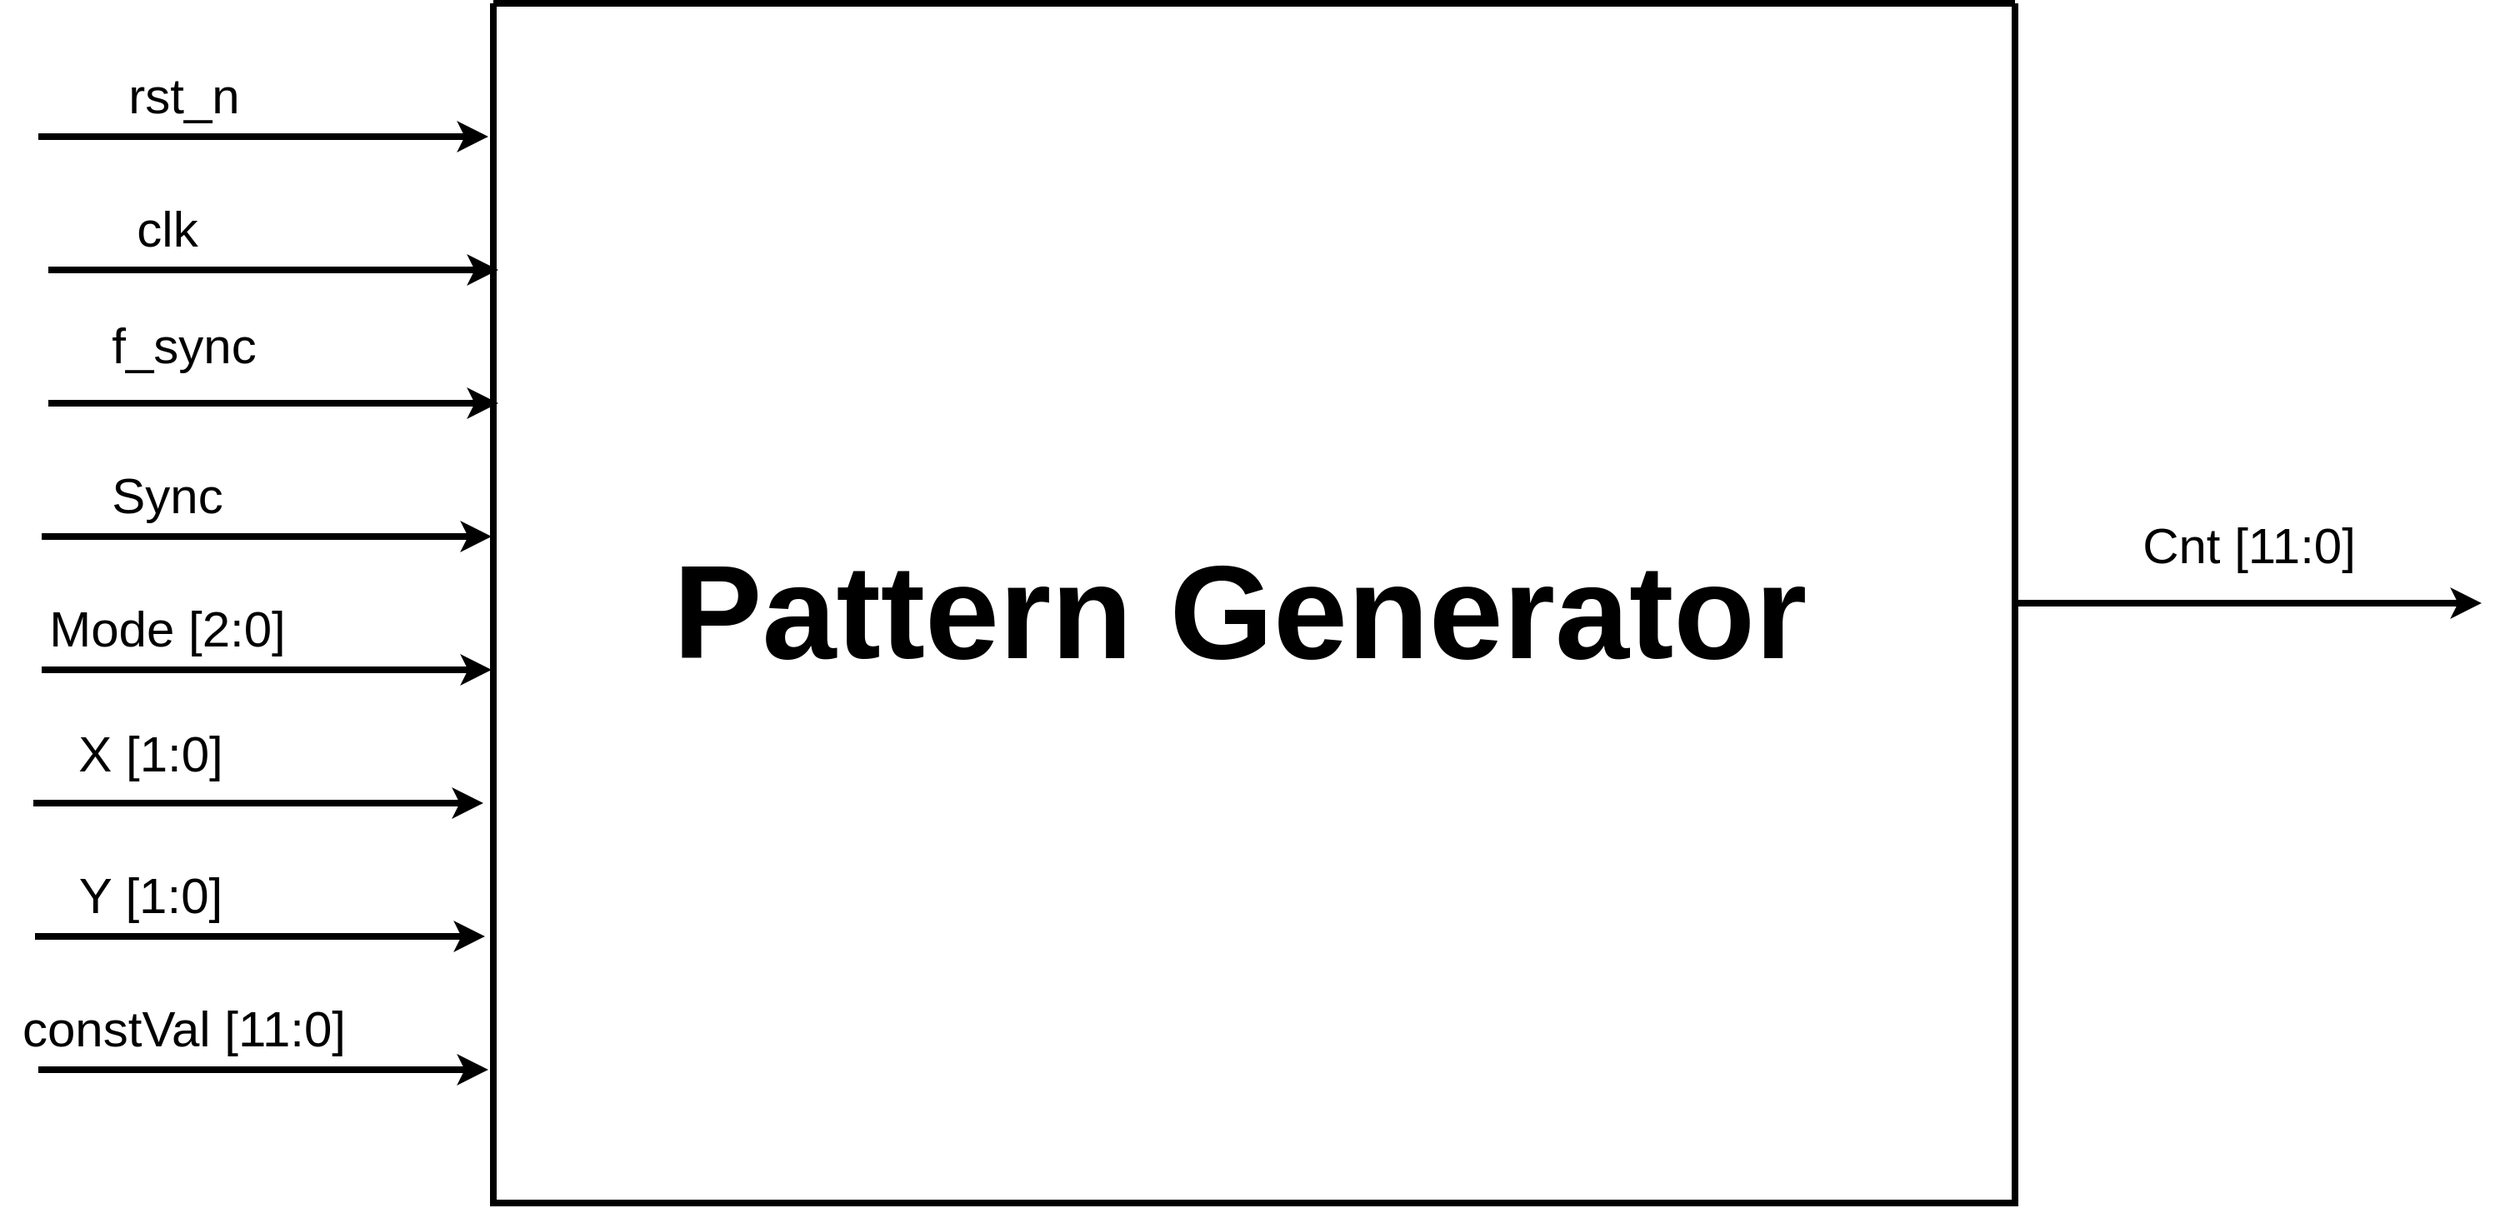 <mxfile version="24.8.3">
  <diagram name="Page-1" id="bXnuZXWvN6B_vQ7cFQM5">
    <mxGraphModel dx="2417" dy="968" grid="1" gridSize="10" guides="1" tooltips="1" connect="1" arrows="1" fold="1" page="1" pageScale="1" pageWidth="827" pageHeight="1169" background="#ffffff" math="0" shadow="0">
      <root>
        <mxCell id="0" />
        <mxCell id="1" parent="0" />
        <mxCell id="V9HJVicfxcj-Xi3RmbWV-10" value="&lt;font style=&quot;font-size: 30px;&quot;&gt;rst_n&lt;/font&gt;" style="text;html=1;align=center;verticalAlign=middle;resizable=0;points=[];autosize=1;strokeColor=none;fillColor=none;" parent="1" vertex="1">
          <mxGeometry x="-504" y="190" width="90" height="50" as="geometry" />
        </mxCell>
        <mxCell id="V9HJVicfxcj-Xi3RmbWV-12" value="&lt;font style=&quot;font-size: 30px;&quot;&gt;clk&lt;/font&gt;" style="text;html=1;align=center;verticalAlign=middle;resizable=0;points=[];autosize=1;strokeColor=none;fillColor=none;rotation=0;" parent="1" vertex="1">
          <mxGeometry x="-499" y="270" width="60" height="50" as="geometry" />
        </mxCell>
        <mxCell id="V9HJVicfxcj-Xi3RmbWV-14" value="&lt;font style=&quot;font-size: 30px;&quot;&gt;Sync&lt;/font&gt;" style="text;html=1;align=center;verticalAlign=middle;resizable=0;points=[];autosize=1;strokeColor=none;fillColor=none;" parent="1" vertex="1">
          <mxGeometry x="-514" y="430" width="90" height="50" as="geometry" />
        </mxCell>
        <mxCell id="V9HJVicfxcj-Xi3RmbWV-16" value="&lt;font style=&quot;font-size: 30px;&quot;&gt;f_sync&lt;/font&gt;" style="text;html=1;align=center;verticalAlign=middle;resizable=0;points=[];autosize=1;strokeColor=none;fillColor=none;" parent="1" vertex="1">
          <mxGeometry x="-514" y="340" width="110" height="50" as="geometry" />
        </mxCell>
        <mxCell id="V9HJVicfxcj-Xi3RmbWV-18" value="&lt;font style=&quot;font-size: 30px;&quot;&gt;Mode [2:0]&lt;/font&gt;" style="text;html=1;align=center;verticalAlign=middle;resizable=0;points=[];autosize=1;strokeColor=none;fillColor=none;" parent="1" vertex="1">
          <mxGeometry x="-554" y="510" width="170" height="50" as="geometry" />
        </mxCell>
        <mxCell id="V9HJVicfxcj-Xi3RmbWV-20" value="&lt;font style=&quot;font-size: 30px;&quot;&gt;X [1:0]&lt;/font&gt;" style="text;html=1;align=center;verticalAlign=middle;resizable=0;points=[];autosize=1;strokeColor=none;fillColor=none;" parent="1" vertex="1">
          <mxGeometry x="-534" y="585" width="110" height="50" as="geometry" />
        </mxCell>
        <mxCell id="V9HJVicfxcj-Xi3RmbWV-38" value="&lt;font style=&quot;font-size: 30px;&quot;&gt;Y [1:0]&lt;/font&gt;" style="text;html=1;align=center;verticalAlign=middle;resizable=0;points=[];autosize=1;strokeColor=none;fillColor=none;" parent="1" vertex="1">
          <mxGeometry x="-534" y="670" width="110" height="50" as="geometry" />
        </mxCell>
        <mxCell id="grZ6hcHH2rHkp3h9Grfc-10" value="" style="endArrow=classic;html=1;rounded=0;strokeWidth=4;" parent="1" edge="1">
          <mxGeometry width="50" height="50" relative="1" as="geometry">
            <mxPoint x="-546" y="800" as="sourcePoint" />
            <mxPoint x="-276" y="800" as="targetPoint" />
          </mxGeometry>
        </mxCell>
        <mxCell id="grZ6hcHH2rHkp3h9Grfc-12" value="&lt;font style=&quot;font-size: 30px;&quot;&gt;constVal [11:0]&lt;/font&gt;" style="text;html=1;align=center;verticalAlign=middle;resizable=0;points=[];autosize=1;strokeColor=none;fillColor=none;" parent="1" vertex="1">
          <mxGeometry x="-569" y="750" width="220" height="50" as="geometry" />
        </mxCell>
        <mxCell id="grZ6hcHH2rHkp3h9Grfc-35" value="" style="endArrow=classic;html=1;rounded=0;strokeWidth=4;" parent="1" edge="1">
          <mxGeometry width="50" height="50" relative="1" as="geometry">
            <mxPoint x="642" y="520" as="sourcePoint" />
            <mxPoint x="920" y="520" as="targetPoint" />
          </mxGeometry>
        </mxCell>
        <mxCell id="grZ6hcHH2rHkp3h9Grfc-36" value="&lt;font style=&quot;font-size: 30px;&quot;&gt;Cnt&amp;nbsp;&lt;/font&gt;&lt;span style=&quot;font-size: 30px;&quot;&gt;[11:0]&lt;/span&gt;" style="text;html=1;align=center;verticalAlign=middle;resizable=0;points=[];autosize=1;strokeColor=none;fillColor=none;" parent="1" vertex="1">
          <mxGeometry x="705.0" y="460" width="150" height="50" as="geometry" />
        </mxCell>
        <mxCell id="9O615eeIOiEBiYoucSlX-13" value="" style="swimlane;startSize=0;strokeWidth=4;" parent="1" vertex="1">
          <mxGeometry x="-273" y="160" width="913" height="720" as="geometry" />
        </mxCell>
        <mxCell id="9O615eeIOiEBiYoucSlX-14" value="&lt;font style=&quot;font-size: 80px;&quot;&gt;&lt;b&gt;Pattern Generator&lt;/b&gt;&lt;/font&gt;" style="text;html=1;align=center;verticalAlign=middle;whiteSpace=wrap;rounded=0;" parent="9O615eeIOiEBiYoucSlX-13" vertex="1">
          <mxGeometry x="23" y="225" width="850" height="280" as="geometry" />
        </mxCell>
        <mxCell id="RC9ZujHIaYgehxU97NYA-1" value="" style="endArrow=classic;html=1;rounded=0;strokeWidth=4;" parent="1" edge="1">
          <mxGeometry width="50" height="50" relative="1" as="geometry">
            <mxPoint x="-548" y="720" as="sourcePoint" />
            <mxPoint x="-278" y="720" as="targetPoint" />
          </mxGeometry>
        </mxCell>
        <mxCell id="RC9ZujHIaYgehxU97NYA-2" value="" style="endArrow=classic;html=1;rounded=0;strokeWidth=4;" parent="1" edge="1">
          <mxGeometry width="50" height="50" relative="1" as="geometry">
            <mxPoint x="-549" y="640" as="sourcePoint" />
            <mxPoint x="-279" y="640" as="targetPoint" />
          </mxGeometry>
        </mxCell>
        <mxCell id="RC9ZujHIaYgehxU97NYA-3" value="" style="endArrow=classic;html=1;rounded=0;strokeWidth=4;" parent="1" edge="1">
          <mxGeometry width="50" height="50" relative="1" as="geometry">
            <mxPoint x="-544" y="560" as="sourcePoint" />
            <mxPoint x="-274" y="560" as="targetPoint" />
          </mxGeometry>
        </mxCell>
        <mxCell id="RC9ZujHIaYgehxU97NYA-4" value="" style="endArrow=classic;html=1;rounded=0;strokeWidth=4;" parent="1" edge="1">
          <mxGeometry width="50" height="50" relative="1" as="geometry">
            <mxPoint x="-544" y="480" as="sourcePoint" />
            <mxPoint x="-274" y="480" as="targetPoint" />
          </mxGeometry>
        </mxCell>
        <mxCell id="RC9ZujHIaYgehxU97NYA-5" value="" style="endArrow=classic;html=1;rounded=0;strokeWidth=4;" parent="1" edge="1">
          <mxGeometry width="50" height="50" relative="1" as="geometry">
            <mxPoint x="-540" y="400" as="sourcePoint" />
            <mxPoint x="-270" y="400" as="targetPoint" />
          </mxGeometry>
        </mxCell>
        <mxCell id="RC9ZujHIaYgehxU97NYA-6" value="" style="endArrow=classic;html=1;rounded=0;strokeWidth=4;" parent="1" edge="1">
          <mxGeometry width="50" height="50" relative="1" as="geometry">
            <mxPoint x="-546" y="240" as="sourcePoint" />
            <mxPoint x="-276" y="240" as="targetPoint" />
          </mxGeometry>
        </mxCell>
        <mxCell id="RC9ZujHIaYgehxU97NYA-7" value="" style="endArrow=classic;html=1;rounded=0;strokeWidth=4;" parent="1" edge="1">
          <mxGeometry width="50" height="50" relative="1" as="geometry">
            <mxPoint x="-540" y="320" as="sourcePoint" />
            <mxPoint x="-270" y="320" as="targetPoint" />
          </mxGeometry>
        </mxCell>
      </root>
    </mxGraphModel>
  </diagram>
</mxfile>
